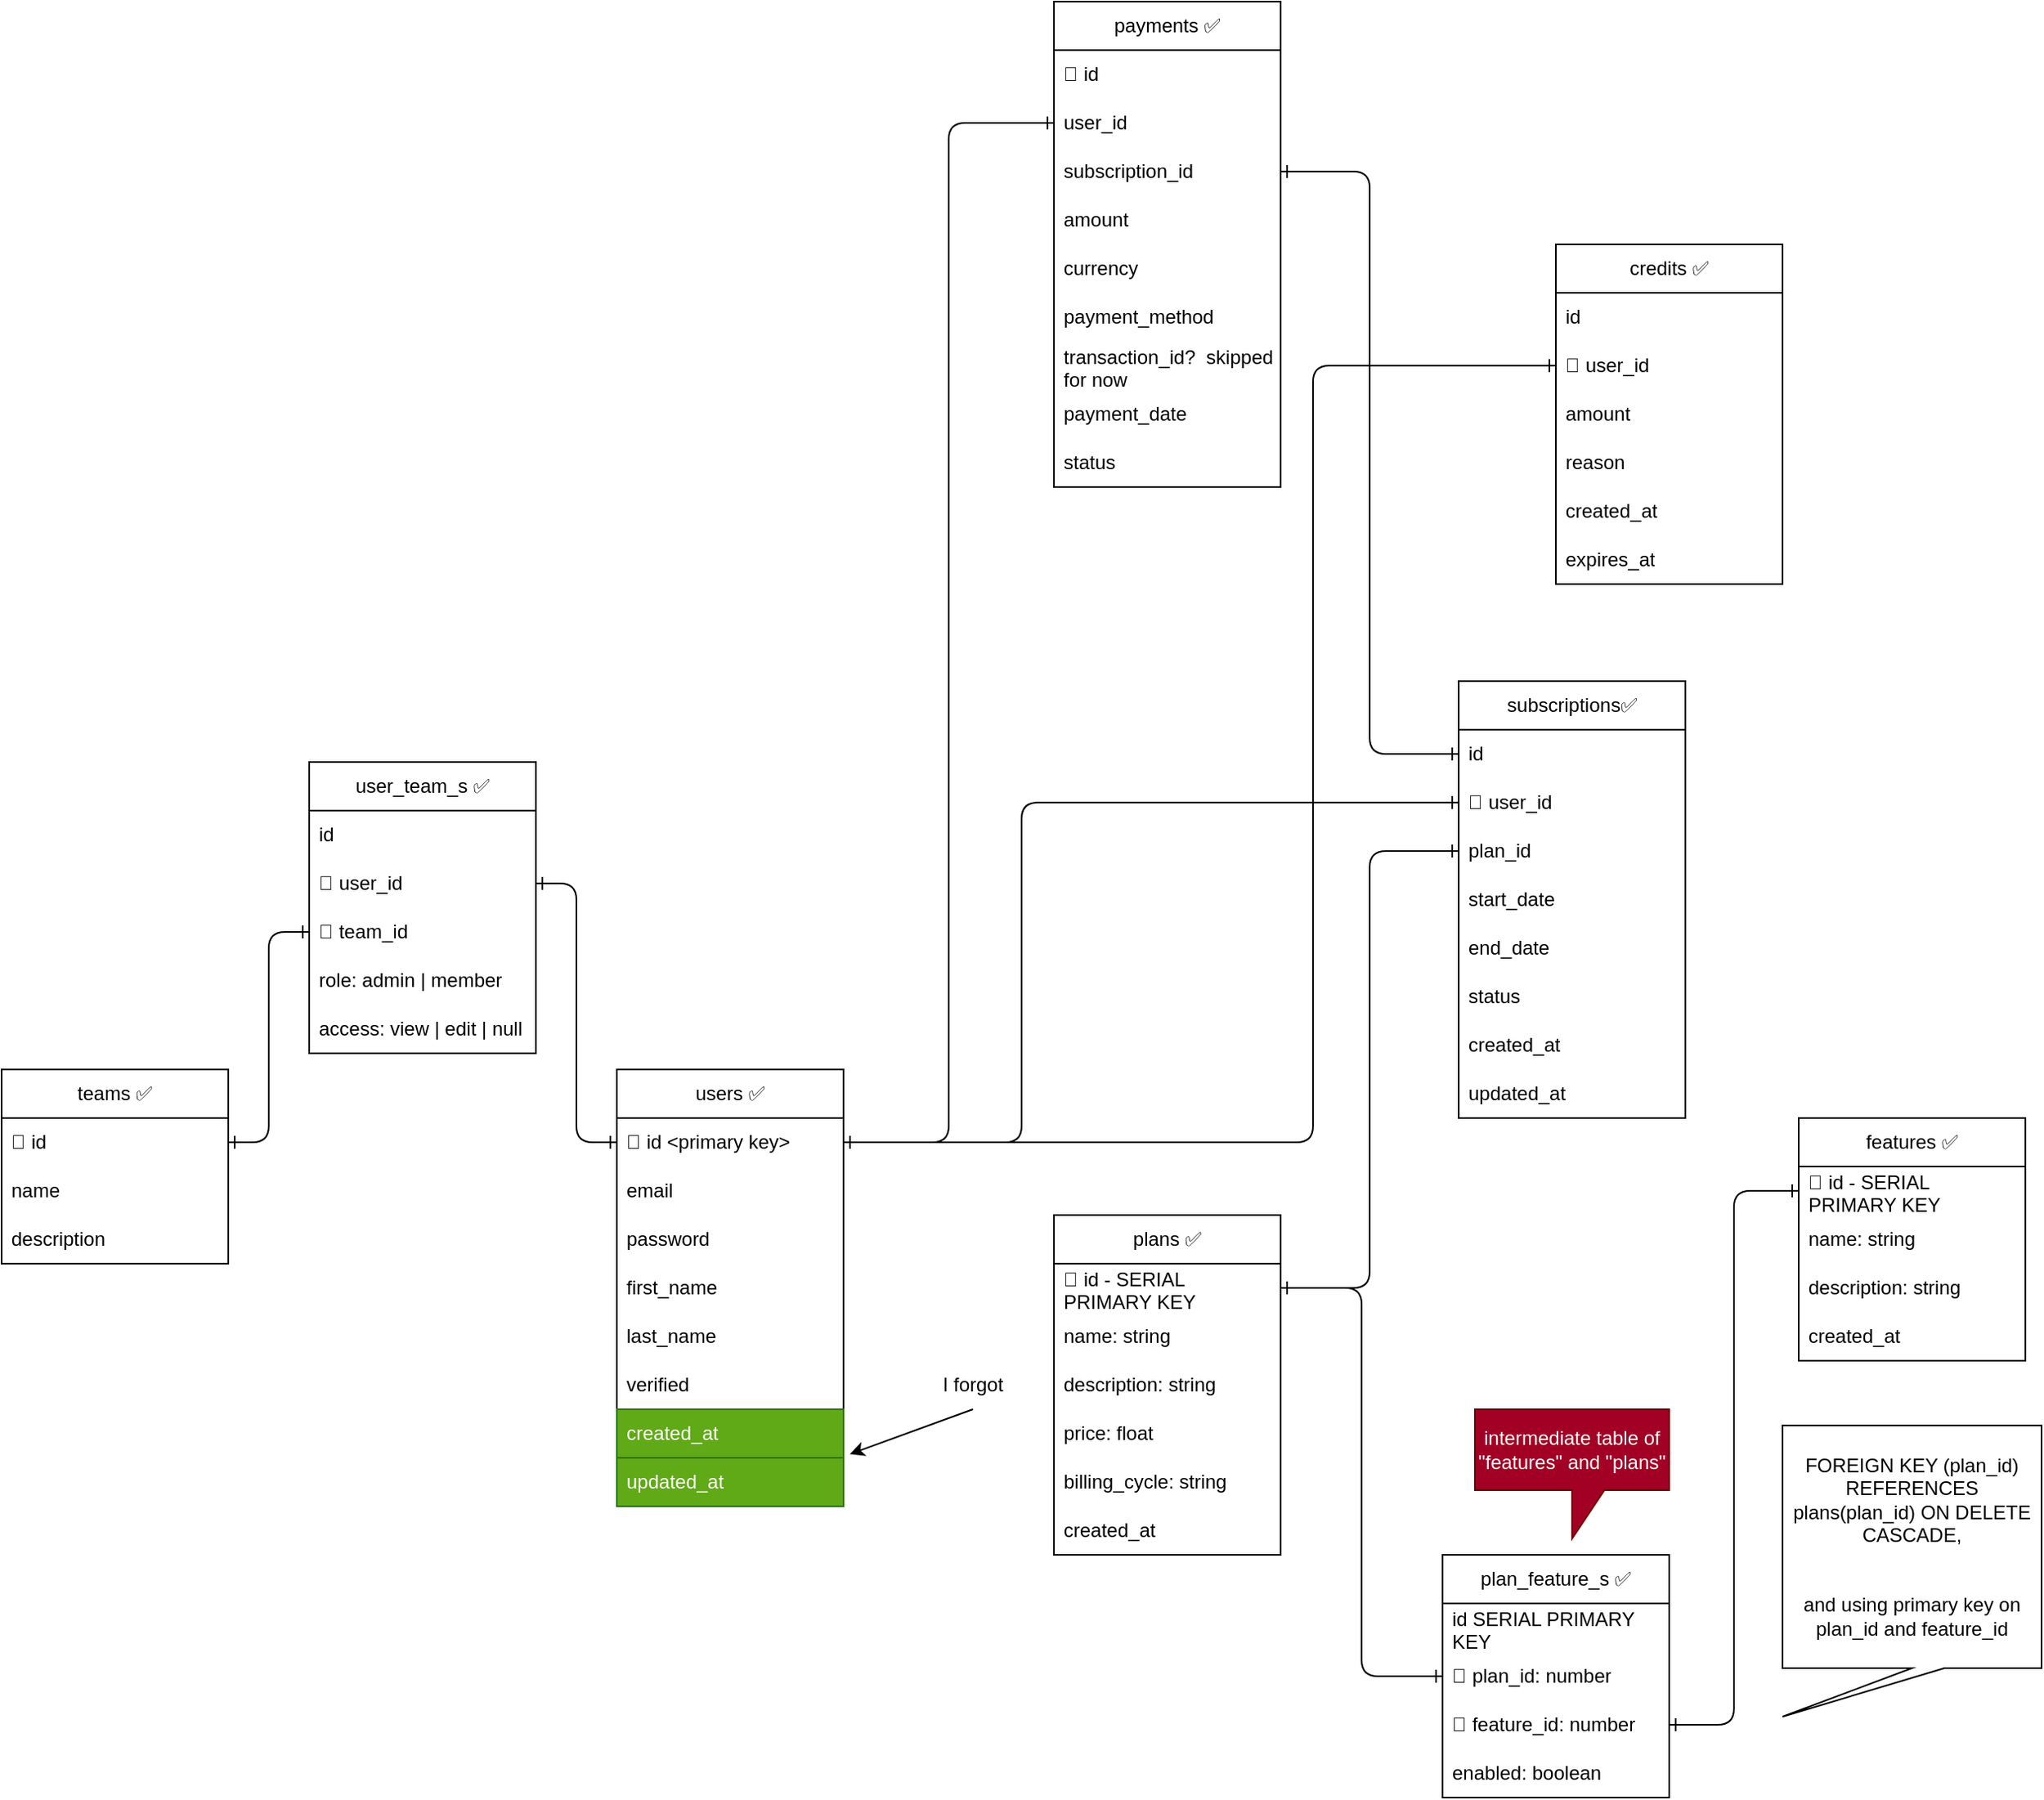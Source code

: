 <mxfile version="22.0.3" type="device" pages="3">
  <diagram id="NAsQoUvJl2eYmLoCztsX" name="database design">
    <mxGraphModel dx="2443" dy="2037" grid="1" gridSize="10" guides="1" tooltips="1" connect="1" arrows="1" fold="1" page="1" pageScale="1" pageWidth="850" pageHeight="1100" math="0" shadow="0">
      <root>
        <mxCell id="0" />
        <mxCell id="1" parent="0" />
        <mxCell id="2" value="users ✅" style="swimlane;fontStyle=0;childLayout=stackLayout;horizontal=1;startSize=30;horizontalStack=0;resizeParent=1;resizeParentMax=0;resizeLast=0;collapsible=1;marginBottom=0;whiteSpace=wrap;html=1;" parent="1" vertex="1">
          <mxGeometry x="340" y="250" width="140" height="270" as="geometry" />
        </mxCell>
        <mxCell id="3" value="🔑 id &amp;lt;primary key&amp;gt;" style="text;strokeColor=none;fillColor=none;align=left;verticalAlign=middle;spacingLeft=4;spacingRight=4;overflow=hidden;points=[[0,0.5],[1,0.5]];portConstraint=eastwest;rotatable=0;whiteSpace=wrap;html=1;" parent="2" vertex="1">
          <mxGeometry y="30" width="140" height="30" as="geometry" />
        </mxCell>
        <mxCell id="4" value="email" style="text;strokeColor=none;fillColor=none;align=left;verticalAlign=middle;spacingLeft=4;spacingRight=4;overflow=hidden;points=[[0,0.5],[1,0.5]];portConstraint=eastwest;rotatable=0;whiteSpace=wrap;html=1;" parent="2" vertex="1">
          <mxGeometry y="60" width="140" height="30" as="geometry" />
        </mxCell>
        <mxCell id="5" value="password" style="text;strokeColor=none;fillColor=none;align=left;verticalAlign=middle;spacingLeft=4;spacingRight=4;overflow=hidden;points=[[0,0.5],[1,0.5]];portConstraint=eastwest;rotatable=0;whiteSpace=wrap;html=1;" parent="2" vertex="1">
          <mxGeometry y="90" width="140" height="30" as="geometry" />
        </mxCell>
        <mxCell id="6" value="first_name" style="text;strokeColor=none;fillColor=none;align=left;verticalAlign=middle;spacingLeft=4;spacingRight=4;overflow=hidden;points=[[0,0.5],[1,0.5]];portConstraint=eastwest;rotatable=0;whiteSpace=wrap;html=1;" parent="2" vertex="1">
          <mxGeometry y="120" width="140" height="30" as="geometry" />
        </mxCell>
        <mxCell id="7" value="last_name" style="text;strokeColor=none;fillColor=none;align=left;verticalAlign=middle;spacingLeft=4;spacingRight=4;overflow=hidden;points=[[0,0.5],[1,0.5]];portConstraint=eastwest;rotatable=0;whiteSpace=wrap;html=1;" parent="2" vertex="1">
          <mxGeometry y="150" width="140" height="30" as="geometry" />
        </mxCell>
        <mxCell id="8" value="verified" style="text;strokeColor=none;fillColor=none;align=left;verticalAlign=middle;spacingLeft=4;spacingRight=4;overflow=hidden;points=[[0,0.5],[1,0.5]];portConstraint=eastwest;rotatable=0;whiteSpace=wrap;html=1;" parent="2" vertex="1">
          <mxGeometry y="180" width="140" height="30" as="geometry" />
        </mxCell>
        <mxCell id="9" value="created_at" style="text;strokeColor=#2D7600;fillColor=#60a917;align=left;verticalAlign=middle;spacingLeft=4;spacingRight=4;overflow=hidden;points=[[0,0.5],[1,0.5]];portConstraint=eastwest;rotatable=0;whiteSpace=wrap;html=1;fontColor=#ffffff;" parent="2" vertex="1">
          <mxGeometry y="210" width="140" height="30" as="geometry" />
        </mxCell>
        <mxCell id="10" value="updated_at" style="text;strokeColor=#2D7600;fillColor=#60a917;align=left;verticalAlign=middle;spacingLeft=4;spacingRight=4;overflow=hidden;points=[[0,0.5],[1,0.5]];portConstraint=eastwest;rotatable=0;whiteSpace=wrap;html=1;fontColor=#ffffff;" parent="2" vertex="1">
          <mxGeometry y="240" width="140" height="30" as="geometry" />
        </mxCell>
        <mxCell id="12" style="edgeStyle=none;html=1;exitX=0.5;exitY=1;exitDx=0;exitDy=0;entryX=1.028;entryY=-0.075;entryDx=0;entryDy=0;entryPerimeter=0;" parent="1" source="11" target="10" edge="1">
          <mxGeometry relative="1" as="geometry" />
        </mxCell>
        <mxCell id="11" value="I forgot" style="text;html=1;strokeColor=none;fillColor=none;align=center;verticalAlign=middle;whiteSpace=wrap;rounded=0;" parent="1" vertex="1">
          <mxGeometry x="530" y="430" width="60" height="30" as="geometry" />
        </mxCell>
        <mxCell id="13" value="plans ✅" style="swimlane;fontStyle=0;childLayout=stackLayout;horizontal=1;startSize=30;horizontalStack=0;resizeParent=1;resizeParentMax=0;resizeLast=0;collapsible=1;marginBottom=0;whiteSpace=wrap;html=1;" parent="1" vertex="1">
          <mxGeometry x="610" y="340" width="140" height="210" as="geometry" />
        </mxCell>
        <mxCell id="14" value="🔑 id - SERIAL PRIMARY KEY" style="text;strokeColor=none;fillColor=none;align=left;verticalAlign=middle;spacingLeft=4;spacingRight=4;overflow=hidden;points=[[0,0.5],[1,0.5]];portConstraint=eastwest;rotatable=0;whiteSpace=wrap;html=1;" parent="13" vertex="1">
          <mxGeometry y="30" width="140" height="30" as="geometry" />
        </mxCell>
        <mxCell id="15" value="name: string" style="text;strokeColor=none;fillColor=none;align=left;verticalAlign=middle;spacingLeft=4;spacingRight=4;overflow=hidden;points=[[0,0.5],[1,0.5]];portConstraint=eastwest;rotatable=0;whiteSpace=wrap;html=1;" parent="13" vertex="1">
          <mxGeometry y="60" width="140" height="30" as="geometry" />
        </mxCell>
        <mxCell id="16" value="description: string" style="text;strokeColor=none;fillColor=none;align=left;verticalAlign=middle;spacingLeft=4;spacingRight=4;overflow=hidden;points=[[0,0.5],[1,0.5]];portConstraint=eastwest;rotatable=0;whiteSpace=wrap;html=1;" parent="13" vertex="1">
          <mxGeometry y="90" width="140" height="30" as="geometry" />
        </mxCell>
        <mxCell id="17" value="price: float&amp;nbsp;" style="text;strokeColor=none;fillColor=none;align=left;verticalAlign=middle;spacingLeft=4;spacingRight=4;overflow=hidden;points=[[0,0.5],[1,0.5]];portConstraint=eastwest;rotatable=0;whiteSpace=wrap;html=1;" parent="13" vertex="1">
          <mxGeometry y="120" width="140" height="30" as="geometry" />
        </mxCell>
        <mxCell id="18" value="billing_cycle: string" style="text;strokeColor=none;fillColor=none;align=left;verticalAlign=middle;spacingLeft=4;spacingRight=4;overflow=hidden;points=[[0,0.5],[1,0.5]];portConstraint=eastwest;rotatable=0;whiteSpace=wrap;html=1;" parent="13" vertex="1">
          <mxGeometry y="150" width="140" height="30" as="geometry" />
        </mxCell>
        <mxCell id="22" value="created_at" style="text;strokeColor=none;fillColor=none;align=left;verticalAlign=middle;spacingLeft=4;spacingRight=4;overflow=hidden;points=[[0,0.5],[1,0.5]];portConstraint=eastwest;rotatable=0;whiteSpace=wrap;html=1;" parent="13" vertex="1">
          <mxGeometry y="180" width="140" height="30" as="geometry" />
        </mxCell>
        <mxCell id="23" value="features ✅" style="swimlane;fontStyle=0;childLayout=stackLayout;horizontal=1;startSize=30;horizontalStack=0;resizeParent=1;resizeParentMax=0;resizeLast=0;collapsible=1;marginBottom=0;whiteSpace=wrap;html=1;" parent="1" vertex="1">
          <mxGeometry x="1070" y="280" width="140" height="150" as="geometry" />
        </mxCell>
        <mxCell id="24" value="🔑 id - SERIAL PRIMARY KEY" style="text;strokeColor=none;fillColor=none;align=left;verticalAlign=middle;spacingLeft=4;spacingRight=4;overflow=hidden;points=[[0,0.5],[1,0.5]];portConstraint=eastwest;rotatable=0;whiteSpace=wrap;html=1;" parent="23" vertex="1">
          <mxGeometry y="30" width="140" height="30" as="geometry" />
        </mxCell>
        <mxCell id="25" value="name: string" style="text;strokeColor=none;fillColor=none;align=left;verticalAlign=middle;spacingLeft=4;spacingRight=4;overflow=hidden;points=[[0,0.5],[1,0.5]];portConstraint=eastwest;rotatable=0;whiteSpace=wrap;html=1;" parent="23" vertex="1">
          <mxGeometry y="60" width="140" height="30" as="geometry" />
        </mxCell>
        <mxCell id="26" value="description: string" style="text;strokeColor=none;fillColor=none;align=left;verticalAlign=middle;spacingLeft=4;spacingRight=4;overflow=hidden;points=[[0,0.5],[1,0.5]];portConstraint=eastwest;rotatable=0;whiteSpace=wrap;html=1;" parent="23" vertex="1">
          <mxGeometry y="90" width="140" height="30" as="geometry" />
        </mxCell>
        <mxCell id="29" value="created_at" style="text;strokeColor=none;fillColor=none;align=left;verticalAlign=middle;spacingLeft=4;spacingRight=4;overflow=hidden;points=[[0,0.5],[1,0.5]];portConstraint=eastwest;rotatable=0;whiteSpace=wrap;html=1;" parent="23" vertex="1">
          <mxGeometry y="120" width="140" height="30" as="geometry" />
        </mxCell>
        <mxCell id="30" value="plan_feature_s ✅" style="swimlane;fontStyle=0;childLayout=stackLayout;horizontal=1;startSize=30;horizontalStack=0;resizeParent=1;resizeParentMax=0;resizeLast=0;collapsible=1;marginBottom=0;whiteSpace=wrap;html=1;" parent="1" vertex="1">
          <mxGeometry x="850" y="550" width="140" height="150" as="geometry" />
        </mxCell>
        <mxCell id="31" value="id SERIAL PRIMARY KEY" style="text;strokeColor=none;fillColor=none;align=left;verticalAlign=middle;spacingLeft=4;spacingRight=4;overflow=hidden;points=[[0,0.5],[1,0.5]];portConstraint=eastwest;rotatable=0;whiteSpace=wrap;html=1;" parent="30" vertex="1">
          <mxGeometry y="30" width="140" height="30" as="geometry" />
        </mxCell>
        <mxCell id="32" value="🔑 plan_id: number" style="text;strokeColor=none;fillColor=none;align=left;verticalAlign=middle;spacingLeft=4;spacingRight=4;overflow=hidden;points=[[0,0.5],[1,0.5]];portConstraint=eastwest;rotatable=0;whiteSpace=wrap;html=1;" parent="30" vertex="1">
          <mxGeometry y="60" width="140" height="30" as="geometry" />
        </mxCell>
        <mxCell id="33" value="🔑 feature_id: number" style="text;strokeColor=none;fillColor=none;align=left;verticalAlign=middle;spacingLeft=4;spacingRight=4;overflow=hidden;points=[[0,0.5],[1,0.5]];portConstraint=eastwest;rotatable=0;whiteSpace=wrap;html=1;" parent="30" vertex="1">
          <mxGeometry y="90" width="140" height="30" as="geometry" />
        </mxCell>
        <mxCell id="38" value="enabled: boolean" style="text;strokeColor=none;fillColor=none;align=left;verticalAlign=middle;spacingLeft=4;spacingRight=4;overflow=hidden;points=[[0,0.5],[1,0.5]];portConstraint=eastwest;rotatable=0;whiteSpace=wrap;html=1;" parent="30" vertex="1">
          <mxGeometry y="120" width="140" height="30" as="geometry" />
        </mxCell>
        <mxCell id="34" value="intermediate table of &quot;features&quot; and &quot;plans&quot;" style="shape=callout;whiteSpace=wrap;html=1;perimeter=calloutPerimeter;fillColor=#a20025;fontColor=#ffffff;strokeColor=#6F0000;" parent="1" vertex="1">
          <mxGeometry x="870" y="460" width="120" height="80" as="geometry" />
        </mxCell>
        <mxCell id="39" value="FOREIGN KEY (plan_id) REFERENCES plans(plan_id) ON DELETE CASCADE,&lt;br&gt;&lt;br&gt;&lt;br&gt;and using primary key on plan_id and feature_id" style="shape=callout;whiteSpace=wrap;html=1;perimeter=calloutPerimeter;position2=0;" parent="1" vertex="1">
          <mxGeometry x="1060" y="470" width="160" height="180" as="geometry" />
        </mxCell>
        <mxCell id="40" style="edgeStyle=orthogonalEdgeStyle;html=1;exitX=0;exitY=0.5;exitDx=0;exitDy=0;entryX=1;entryY=0.5;entryDx=0;entryDy=0;startArrow=ERone;startFill=0;endArrow=ERone;endFill=0;" parent="1" source="32" target="14" edge="1">
          <mxGeometry relative="1" as="geometry" />
        </mxCell>
        <mxCell id="41" style="edgeStyle=orthogonalEdgeStyle;html=1;exitX=1;exitY=0.5;exitDx=0;exitDy=0;entryX=0;entryY=0.5;entryDx=0;entryDy=0;startArrow=ERone;startFill=0;endArrow=ERone;endFill=0;" parent="1" source="33" target="24" edge="1">
          <mxGeometry relative="1" as="geometry" />
        </mxCell>
        <mxCell id="42" value="subscriptions✅" style="swimlane;fontStyle=0;childLayout=stackLayout;horizontal=1;startSize=30;horizontalStack=0;resizeParent=1;resizeParentMax=0;resizeLast=0;collapsible=1;marginBottom=0;whiteSpace=wrap;html=1;" parent="1" vertex="1">
          <mxGeometry x="860" y="10" width="140" height="270" as="geometry" />
        </mxCell>
        <mxCell id="43" value="id" style="text;strokeColor=none;fillColor=none;align=left;verticalAlign=middle;spacingLeft=4;spacingRight=4;overflow=hidden;points=[[0,0.5],[1,0.5]];portConstraint=eastwest;rotatable=0;whiteSpace=wrap;html=1;" parent="42" vertex="1">
          <mxGeometry y="30" width="140" height="30" as="geometry" />
        </mxCell>
        <mxCell id="44" value="🔑 user_id" style="text;strokeColor=none;fillColor=none;align=left;verticalAlign=middle;spacingLeft=4;spacingRight=4;overflow=hidden;points=[[0,0.5],[1,0.5]];portConstraint=eastwest;rotatable=0;whiteSpace=wrap;html=1;" parent="42" vertex="1">
          <mxGeometry y="60" width="140" height="30" as="geometry" />
        </mxCell>
        <mxCell id="45" value="plan_id" style="text;strokeColor=none;fillColor=none;align=left;verticalAlign=middle;spacingLeft=4;spacingRight=4;overflow=hidden;points=[[0,0.5],[1,0.5]];portConstraint=eastwest;rotatable=0;whiteSpace=wrap;html=1;" parent="42" vertex="1">
          <mxGeometry y="90" width="140" height="30" as="geometry" />
        </mxCell>
        <mxCell id="46" value="start_date" style="text;strokeColor=none;fillColor=none;align=left;verticalAlign=middle;spacingLeft=4;spacingRight=4;overflow=hidden;points=[[0,0.5],[1,0.5]];portConstraint=eastwest;rotatable=0;whiteSpace=wrap;html=1;" parent="42" vertex="1">
          <mxGeometry y="120" width="140" height="30" as="geometry" />
        </mxCell>
        <mxCell id="47" value="end_date" style="text;strokeColor=none;fillColor=none;align=left;verticalAlign=middle;spacingLeft=4;spacingRight=4;overflow=hidden;points=[[0,0.5],[1,0.5]];portConstraint=eastwest;rotatable=0;whiteSpace=wrap;html=1;" parent="42" vertex="1">
          <mxGeometry y="150" width="140" height="30" as="geometry" />
        </mxCell>
        <mxCell id="48" value="status" style="text;strokeColor=none;fillColor=none;align=left;verticalAlign=middle;spacingLeft=4;spacingRight=4;overflow=hidden;points=[[0,0.5],[1,0.5]];portConstraint=eastwest;rotatable=0;whiteSpace=wrap;html=1;" parent="42" vertex="1">
          <mxGeometry y="180" width="140" height="30" as="geometry" />
        </mxCell>
        <mxCell id="49" value="created_at" style="text;strokeColor=none;fillColor=none;align=left;verticalAlign=middle;spacingLeft=4;spacingRight=4;overflow=hidden;points=[[0,0.5],[1,0.5]];portConstraint=eastwest;rotatable=0;whiteSpace=wrap;html=1;" parent="42" vertex="1">
          <mxGeometry y="210" width="140" height="30" as="geometry" />
        </mxCell>
        <mxCell id="50" value="updated_at" style="text;strokeColor=none;fillColor=none;align=left;verticalAlign=middle;spacingLeft=4;spacingRight=4;overflow=hidden;points=[[0,0.5],[1,0.5]];portConstraint=eastwest;rotatable=0;whiteSpace=wrap;html=1;" parent="42" vertex="1">
          <mxGeometry y="240" width="140" height="30" as="geometry" />
        </mxCell>
        <mxCell id="51" style="edgeStyle=orthogonalEdgeStyle;html=1;exitX=1;exitY=0.5;exitDx=0;exitDy=0;entryX=0;entryY=0.5;entryDx=0;entryDy=0;startArrow=ERone;startFill=0;endArrow=ERone;endFill=0;" parent="1" source="3" target="44" edge="1">
          <mxGeometry relative="1" as="geometry">
            <Array as="points">
              <mxPoint x="590" y="295" />
              <mxPoint x="590" y="85" />
            </Array>
          </mxGeometry>
        </mxCell>
        <mxCell id="52" style="edgeStyle=orthogonalEdgeStyle;html=1;exitX=0;exitY=0.5;exitDx=0;exitDy=0;entryX=1;entryY=0.5;entryDx=0;entryDy=0;startArrow=ERone;startFill=0;endArrow=ERone;endFill=0;" parent="1" source="45" target="14" edge="1">
          <mxGeometry relative="1" as="geometry" />
        </mxCell>
        <mxCell id="53" value="payments ✅" style="swimlane;fontStyle=0;childLayout=stackLayout;horizontal=1;startSize=30;horizontalStack=0;resizeParent=1;resizeParentMax=0;resizeLast=0;collapsible=1;marginBottom=0;whiteSpace=wrap;html=1;" parent="1" vertex="1">
          <mxGeometry x="610" y="-410" width="140" height="300" as="geometry" />
        </mxCell>
        <mxCell id="54" value="🔑 id" style="text;strokeColor=none;fillColor=none;align=left;verticalAlign=middle;spacingLeft=4;spacingRight=4;overflow=hidden;points=[[0,0.5],[1,0.5]];portConstraint=eastwest;rotatable=0;whiteSpace=wrap;html=1;" parent="53" vertex="1">
          <mxGeometry y="30" width="140" height="30" as="geometry" />
        </mxCell>
        <mxCell id="55" value="user_id" style="text;strokeColor=none;fillColor=none;align=left;verticalAlign=middle;spacingLeft=4;spacingRight=4;overflow=hidden;points=[[0,0.5],[1,0.5]];portConstraint=eastwest;rotatable=0;whiteSpace=wrap;html=1;" parent="53" vertex="1">
          <mxGeometry y="60" width="140" height="30" as="geometry" />
        </mxCell>
        <mxCell id="56" value="subscription_id" style="text;strokeColor=none;fillColor=none;align=left;verticalAlign=middle;spacingLeft=4;spacingRight=4;overflow=hidden;points=[[0,0.5],[1,0.5]];portConstraint=eastwest;rotatable=0;whiteSpace=wrap;html=1;" parent="53" vertex="1">
          <mxGeometry y="90" width="140" height="30" as="geometry" />
        </mxCell>
        <mxCell id="58" value="amount" style="text;strokeColor=none;fillColor=none;align=left;verticalAlign=middle;spacingLeft=4;spacingRight=4;overflow=hidden;points=[[0,0.5],[1,0.5]];portConstraint=eastwest;rotatable=0;whiteSpace=wrap;html=1;" parent="53" vertex="1">
          <mxGeometry y="120" width="140" height="30" as="geometry" />
        </mxCell>
        <mxCell id="59" value="currency" style="text;strokeColor=none;fillColor=none;align=left;verticalAlign=middle;spacingLeft=4;spacingRight=4;overflow=hidden;points=[[0,0.5],[1,0.5]];portConstraint=eastwest;rotatable=0;whiteSpace=wrap;html=1;" parent="53" vertex="1">
          <mxGeometry y="150" width="140" height="30" as="geometry" />
        </mxCell>
        <mxCell id="60" value="payment_method" style="text;strokeColor=none;fillColor=none;align=left;verticalAlign=middle;spacingLeft=4;spacingRight=4;overflow=hidden;points=[[0,0.5],[1,0.5]];portConstraint=eastwest;rotatable=0;whiteSpace=wrap;html=1;" parent="53" vertex="1">
          <mxGeometry y="180" width="140" height="30" as="geometry" />
        </mxCell>
        <mxCell id="61" value="transaction_id?&amp;nbsp; skipped for now" style="text;strokeColor=none;fillColor=none;align=left;verticalAlign=middle;spacingLeft=4;spacingRight=4;overflow=hidden;points=[[0,0.5],[1,0.5]];portConstraint=eastwest;rotatable=0;whiteSpace=wrap;html=1;" parent="53" vertex="1">
          <mxGeometry y="210" width="140" height="30" as="geometry" />
        </mxCell>
        <mxCell id="62" value="payment_date" style="text;strokeColor=none;fillColor=none;align=left;verticalAlign=middle;spacingLeft=4;spacingRight=4;overflow=hidden;points=[[0,0.5],[1,0.5]];portConstraint=eastwest;rotatable=0;whiteSpace=wrap;html=1;" parent="53" vertex="1">
          <mxGeometry y="240" width="140" height="30" as="geometry" />
        </mxCell>
        <mxCell id="63" value="status" style="text;strokeColor=none;fillColor=none;align=left;verticalAlign=middle;spacingLeft=4;spacingRight=4;overflow=hidden;points=[[0,0.5],[1,0.5]];portConstraint=eastwest;rotatable=0;whiteSpace=wrap;html=1;" parent="53" vertex="1">
          <mxGeometry y="270" width="140" height="30" as="geometry" />
        </mxCell>
        <mxCell id="57" style="edgeStyle=orthogonalEdgeStyle;html=1;exitX=1;exitY=0.5;exitDx=0;exitDy=0;entryX=0;entryY=0.5;entryDx=0;entryDy=0;startArrow=ERone;startFill=0;endArrow=ERone;endFill=0;" parent="1" source="3" target="55" edge="1">
          <mxGeometry relative="1" as="geometry" />
        </mxCell>
        <mxCell id="64" value="credits ✅" style="swimlane;fontStyle=0;childLayout=stackLayout;horizontal=1;startSize=30;horizontalStack=0;resizeParent=1;resizeParentMax=0;resizeLast=0;collapsible=1;marginBottom=0;whiteSpace=wrap;html=1;" parent="1" vertex="1">
          <mxGeometry x="920" y="-260" width="140" height="210" as="geometry" />
        </mxCell>
        <mxCell id="65" value="id" style="text;strokeColor=none;fillColor=none;align=left;verticalAlign=middle;spacingLeft=4;spacingRight=4;overflow=hidden;points=[[0,0.5],[1,0.5]];portConstraint=eastwest;rotatable=0;whiteSpace=wrap;html=1;" parent="64" vertex="1">
          <mxGeometry y="30" width="140" height="30" as="geometry" />
        </mxCell>
        <mxCell id="66" value="🔑 user_id" style="text;strokeColor=none;fillColor=none;align=left;verticalAlign=middle;spacingLeft=4;spacingRight=4;overflow=hidden;points=[[0,0.5],[1,0.5]];portConstraint=eastwest;rotatable=0;whiteSpace=wrap;html=1;" parent="64" vertex="1">
          <mxGeometry y="60" width="140" height="30" as="geometry" />
        </mxCell>
        <mxCell id="67" value="amount" style="text;strokeColor=none;fillColor=none;align=left;verticalAlign=middle;spacingLeft=4;spacingRight=4;overflow=hidden;points=[[0,0.5],[1,0.5]];portConstraint=eastwest;rotatable=0;whiteSpace=wrap;html=1;" parent="64" vertex="1">
          <mxGeometry y="90" width="140" height="30" as="geometry" />
        </mxCell>
        <mxCell id="68" value="reason" style="text;strokeColor=none;fillColor=none;align=left;verticalAlign=middle;spacingLeft=4;spacingRight=4;overflow=hidden;points=[[0,0.5],[1,0.5]];portConstraint=eastwest;rotatable=0;whiteSpace=wrap;html=1;" parent="64" vertex="1">
          <mxGeometry y="120" width="140" height="30" as="geometry" />
        </mxCell>
        <mxCell id="69" value="created_at" style="text;strokeColor=none;fillColor=none;align=left;verticalAlign=middle;spacingLeft=4;spacingRight=4;overflow=hidden;points=[[0,0.5],[1,0.5]];portConstraint=eastwest;rotatable=0;whiteSpace=wrap;html=1;" parent="64" vertex="1">
          <mxGeometry y="150" width="140" height="30" as="geometry" />
        </mxCell>
        <mxCell id="70" value="expires_at" style="text;strokeColor=none;fillColor=none;align=left;verticalAlign=middle;spacingLeft=4;spacingRight=4;overflow=hidden;points=[[0,0.5],[1,0.5]];portConstraint=eastwest;rotatable=0;whiteSpace=wrap;html=1;" parent="64" vertex="1">
          <mxGeometry y="180" width="140" height="30" as="geometry" />
        </mxCell>
        <mxCell id="71" style="edgeStyle=orthogonalEdgeStyle;html=1;exitX=0;exitY=0.5;exitDx=0;exitDy=0;entryX=1;entryY=0.5;entryDx=0;entryDy=0;startArrow=ERone;startFill=0;endArrow=ERone;endFill=0;" parent="1" source="66" target="3" edge="1">
          <mxGeometry relative="1" as="geometry">
            <Array as="points">
              <mxPoint x="770" y="-185" />
              <mxPoint x="770" y="295" />
            </Array>
          </mxGeometry>
        </mxCell>
        <mxCell id="1bs3SCt-qC-W8xxb2Fvd-74" style="edgeStyle=orthogonalEdgeStyle;rounded=1;orthogonalLoop=1;jettySize=auto;html=1;exitX=1;exitY=0.5;exitDx=0;exitDy=0;entryX=0;entryY=0.5;entryDx=0;entryDy=0;startArrow=ERone;startFill=0;endArrow=ERone;endFill=0;" parent="1" source="56" target="43" edge="1">
          <mxGeometry relative="1" as="geometry" />
        </mxCell>
        <mxCell id="72" value="teams ✅" style="swimlane;fontStyle=0;childLayout=stackLayout;horizontal=1;startSize=30;horizontalStack=0;resizeParent=1;resizeParentMax=0;resizeLast=0;collapsible=1;marginBottom=0;whiteSpace=wrap;html=1;" parent="1" vertex="1">
          <mxGeometry x="-40" y="250" width="140" height="120" as="geometry" />
        </mxCell>
        <mxCell id="73" value="🔑 id" style="text;strokeColor=none;fillColor=none;align=left;verticalAlign=middle;spacingLeft=4;spacingRight=4;overflow=hidden;points=[[0,0.5],[1,0.5]];portConstraint=eastwest;rotatable=0;whiteSpace=wrap;html=1;" parent="72" vertex="1">
          <mxGeometry y="30" width="140" height="30" as="geometry" />
        </mxCell>
        <mxCell id="74" value="name" style="text;strokeColor=none;fillColor=none;align=left;verticalAlign=middle;spacingLeft=4;spacingRight=4;overflow=hidden;points=[[0,0.5],[1,0.5]];portConstraint=eastwest;rotatable=0;whiteSpace=wrap;html=1;" parent="72" vertex="1">
          <mxGeometry y="60" width="140" height="30" as="geometry" />
        </mxCell>
        <mxCell id="75" value="description" style="text;strokeColor=none;fillColor=none;align=left;verticalAlign=middle;spacingLeft=4;spacingRight=4;overflow=hidden;points=[[0,0.5],[1,0.5]];portConstraint=eastwest;rotatable=0;whiteSpace=wrap;html=1;" parent="72" vertex="1">
          <mxGeometry y="90" width="140" height="30" as="geometry" />
        </mxCell>
        <mxCell id="76" value="user_team_s ✅" style="swimlane;fontStyle=0;childLayout=stackLayout;horizontal=1;startSize=30;horizontalStack=0;resizeParent=1;resizeParentMax=0;resizeLast=0;collapsible=1;marginBottom=0;whiteSpace=wrap;html=1;" parent="1" vertex="1">
          <mxGeometry x="150" y="60" width="140" height="180" as="geometry" />
        </mxCell>
        <mxCell id="77" value="id" style="text;strokeColor=none;fillColor=none;align=left;verticalAlign=middle;spacingLeft=4;spacingRight=4;overflow=hidden;points=[[0,0.5],[1,0.5]];portConstraint=eastwest;rotatable=0;whiteSpace=wrap;html=1;" parent="76" vertex="1">
          <mxGeometry y="30" width="140" height="30" as="geometry" />
        </mxCell>
        <mxCell id="78" value="🔑 user_id" style="text;strokeColor=none;fillColor=none;align=left;verticalAlign=middle;spacingLeft=4;spacingRight=4;overflow=hidden;points=[[0,0.5],[1,0.5]];portConstraint=eastwest;rotatable=0;whiteSpace=wrap;html=1;" parent="76" vertex="1">
          <mxGeometry y="60" width="140" height="30" as="geometry" />
        </mxCell>
        <mxCell id="79" value="🔑 team_id" style="text;strokeColor=none;fillColor=none;align=left;verticalAlign=middle;spacingLeft=4;spacingRight=4;overflow=hidden;points=[[0,0.5],[1,0.5]];portConstraint=eastwest;rotatable=0;whiteSpace=wrap;html=1;" parent="76" vertex="1">
          <mxGeometry y="90" width="140" height="30" as="geometry" />
        </mxCell>
        <mxCell id="83" value="role: admin | member" style="text;strokeColor=none;fillColor=none;align=left;verticalAlign=middle;spacingLeft=4;spacingRight=4;overflow=hidden;points=[[0,0.5],[1,0.5]];portConstraint=eastwest;rotatable=0;whiteSpace=wrap;html=1;" parent="76" vertex="1">
          <mxGeometry y="120" width="140" height="30" as="geometry" />
        </mxCell>
        <mxCell id="84" value="access: view | edit | null" style="text;strokeColor=none;fillColor=none;align=left;verticalAlign=middle;spacingLeft=4;spacingRight=4;overflow=hidden;points=[[0,0.5],[1,0.5]];portConstraint=eastwest;rotatable=0;whiteSpace=wrap;html=1;" parent="76" vertex="1">
          <mxGeometry y="150" width="140" height="30" as="geometry" />
        </mxCell>
        <mxCell id="80" style="edgeStyle=orthogonalEdgeStyle;html=1;exitX=1;exitY=0.5;exitDx=0;exitDy=0;entryX=0;entryY=0.5;entryDx=0;entryDy=0;startArrow=ERone;startFill=0;endArrow=ERone;endFill=0;" parent="1" source="73" target="79" edge="1">
          <mxGeometry relative="1" as="geometry" />
        </mxCell>
        <mxCell id="81" style="edgeStyle=orthogonalEdgeStyle;html=1;exitX=0;exitY=0.5;exitDx=0;exitDy=0;entryX=1;entryY=0.5;entryDx=0;entryDy=0;startArrow=ERone;startFill=0;endArrow=ERone;endFill=0;" parent="1" source="3" target="78" edge="1">
          <mxGeometry relative="1" as="geometry" />
        </mxCell>
      </root>
    </mxGraphModel>
  </diagram>
  <diagram id="p5iRNRwd59O275Mf7fW4" name="refresh token rotation">
    <mxGraphModel dx="1434" dy="843" grid="1" gridSize="10" guides="1" tooltips="1" connect="1" arrows="1" fold="1" page="1" pageScale="1" pageWidth="850" pageHeight="1100" math="0" shadow="0">
      <root>
        <mxCell id="0" />
        <mxCell id="1" parent="0" />
      </root>
    </mxGraphModel>
  </diagram>
  <diagram id="zjiSgCHMPqHQgr1JRSDU" name="verification token">
    <mxGraphModel dx="2284" dy="843" grid="1" gridSize="10" guides="1" tooltips="1" connect="1" arrows="1" fold="1" page="1" pageScale="1" pageWidth="850" pageHeight="1100" math="0" shadow="0">
      <root>
        <mxCell id="0" />
        <mxCell id="1" parent="0" />
        <mxCell id="UFTjPSCEzM6w5ydMZWCl-2" style="edgeStyle=orthogonalEdgeStyle;rounded=0;orthogonalLoop=1;jettySize=auto;html=1;exitX=1;exitY=0.5;exitDx=0;exitDy=0;entryX=0;entryY=0.5;entryDx=0;entryDy=0;" edge="1" parent="1" source="UFTjPSCEzM6w5ydMZWCl-1" target="UFTjPSCEzM6w5ydMZWCl-3">
          <mxGeometry relative="1" as="geometry">
            <mxPoint x="360" y="150" as="targetPoint" />
          </mxGeometry>
        </mxCell>
        <mxCell id="UFTjPSCEzM6w5ydMZWCl-1" value="start" style="rounded=1;whiteSpace=wrap;html=1;arcSize=50;" vertex="1" parent="1">
          <mxGeometry x="80" y="120" width="120" height="60" as="geometry" />
        </mxCell>
        <mxCell id="UFTjPSCEzM6w5ydMZWCl-4" style="edgeStyle=orthogonalEdgeStyle;rounded=0;orthogonalLoop=1;jettySize=auto;html=1;exitX=1;exitY=0.5;exitDx=0;exitDy=0;entryX=1;entryY=0.5;entryDx=0;entryDy=0;" edge="1" parent="1" source="UFTjPSCEzM6w5ydMZWCl-3" target="UFTjPSCEzM6w5ydMZWCl-5">
          <mxGeometry relative="1" as="geometry">
            <mxPoint x="680" y="150" as="targetPoint" />
          </mxGeometry>
        </mxCell>
        <mxCell id="UFTjPSCEzM6w5ydMZWCl-3" value="register" style="rounded=0;whiteSpace=wrap;html=1;" vertex="1" parent="1">
          <mxGeometry x="380" y="120" width="120" height="60" as="geometry" />
        </mxCell>
        <mxCell id="UFTjPSCEzM6w5ydMZWCl-10" style="edgeStyle=orthogonalEdgeStyle;rounded=0;orthogonalLoop=1;jettySize=auto;html=1;exitX=0;exitY=0.5;exitDx=0;exitDy=0;entryX=1;entryY=0.5;entryDx=0;entryDy=0;" edge="1" parent="1" source="UFTjPSCEzM6w5ydMZWCl-5" target="UFTjPSCEzM6w5ydMZWCl-11">
          <mxGeometry relative="1" as="geometry">
            <mxPoint x="190" y="390" as="targetPoint" />
          </mxGeometry>
        </mxCell>
        <mxCell id="UFTjPSCEzM6w5ydMZWCl-5" value="verification token generate" style="rounded=0;whiteSpace=wrap;html=1;" vertex="1" parent="1">
          <mxGeometry x="355" y="360" width="170" height="60" as="geometry" />
        </mxCell>
        <mxCell id="UFTjPSCEzM6w5ydMZWCl-6" value="" style="image;sketch=0;aspect=fixed;html=1;points=[];align=center;fontSize=12;image=img/lib/mscae/Cache_Redis_Product.svg;" vertex="1" parent="1">
          <mxGeometry x="720" y="240" width="50" height="42" as="geometry" />
        </mxCell>
        <mxCell id="UFTjPSCEzM6w5ydMZWCl-7" style="edgeStyle=orthogonalEdgeStyle;rounded=0;orthogonalLoop=1;jettySize=auto;html=1;exitX=0.5;exitY=1;exitDx=0;exitDy=0;entryX=0.48;entryY=1;entryDx=0;entryDy=0;entryPerimeter=0;" edge="1" parent="1" source="UFTjPSCEzM6w5ydMZWCl-5" target="UFTjPSCEzM6w5ydMZWCl-6">
          <mxGeometry relative="1" as="geometry" />
        </mxCell>
        <mxCell id="UFTjPSCEzM6w5ydMZWCl-9" value="SET TOKEN" style="edgeLabel;html=1;align=center;verticalAlign=middle;resizable=0;points=[];" vertex="1" connectable="0" parent="UFTjPSCEzM6w5ydMZWCl-7">
          <mxGeometry x="-0.149" relative="1" as="geometry">
            <mxPoint as="offset" />
          </mxGeometry>
        </mxCell>
        <mxCell id="UFTjPSCEzM6w5ydMZWCl-8" value="key: user&lt;br&gt;value: token 1" style="text;html=1;strokeColor=none;fillColor=none;align=center;verticalAlign=middle;whiteSpace=wrap;rounded=0;" vertex="1" parent="1">
          <mxGeometry x="760" y="310" width="60" height="30" as="geometry" />
        </mxCell>
        <mxCell id="UFTjPSCEzM6w5ydMZWCl-12" style="edgeStyle=orthogonalEdgeStyle;rounded=0;orthogonalLoop=1;jettySize=auto;html=1;exitX=0.5;exitY=1;exitDx=0;exitDy=0;entryX=0.5;entryY=0;entryDx=0;entryDy=0;" edge="1" parent="1" source="UFTjPSCEzM6w5ydMZWCl-11" target="UFTjPSCEzM6w5ydMZWCl-14">
          <mxGeometry relative="1" as="geometry">
            <mxPoint x="105" y="570" as="targetPoint" />
          </mxGeometry>
        </mxCell>
        <mxCell id="UFTjPSCEzM6w5ydMZWCl-11" value="send verification email" style="rounded=0;whiteSpace=wrap;html=1;" vertex="1" parent="1">
          <mxGeometry x="20" y="360" width="170" height="60" as="geometry" />
        </mxCell>
        <mxCell id="UFTjPSCEzM6w5ydMZWCl-15" style="edgeStyle=orthogonalEdgeStyle;rounded=0;orthogonalLoop=1;jettySize=auto;html=1;exitX=1;exitY=0.5;exitDx=0;exitDy=0;" edge="1" parent="1" source="UFTjPSCEzM6w5ydMZWCl-14">
          <mxGeometry relative="1" as="geometry">
            <mxPoint x="320" y="620" as="targetPoint" />
          </mxGeometry>
        </mxCell>
        <mxCell id="UFTjPSCEzM6w5ydMZWCl-16" value="yes" style="edgeLabel;html=1;align=center;verticalAlign=middle;resizable=0;points=[];" vertex="1" connectable="0" parent="UFTjPSCEzM6w5ydMZWCl-15">
          <mxGeometry x="-0.157" y="2" relative="1" as="geometry">
            <mxPoint as="offset" />
          </mxGeometry>
        </mxCell>
        <mxCell id="UFTjPSCEzM6w5ydMZWCl-17" style="edgeStyle=orthogonalEdgeStyle;rounded=0;orthogonalLoop=1;jettySize=auto;html=1;exitX=0.5;exitY=1;exitDx=0;exitDy=0;entryX=0.5;entryY=0;entryDx=0;entryDy=0;" edge="1" parent="1" source="UFTjPSCEzM6w5ydMZWCl-14" target="UFTjPSCEzM6w5ydMZWCl-19">
          <mxGeometry relative="1" as="geometry">
            <mxPoint x="105" y="840" as="targetPoint" />
          </mxGeometry>
        </mxCell>
        <mxCell id="UFTjPSCEzM6w5ydMZWCl-18" value="no" style="edgeLabel;html=1;align=center;verticalAlign=middle;resizable=0;points=[];" vertex="1" connectable="0" parent="UFTjPSCEzM6w5ydMZWCl-17">
          <mxGeometry x="-0.167" y="-4" relative="1" as="geometry">
            <mxPoint as="offset" />
          </mxGeometry>
        </mxCell>
        <mxCell id="UFTjPSCEzM6w5ydMZWCl-14" value="resend verification token ?&amp;nbsp;" style="rhombus;whiteSpace=wrap;html=1;" vertex="1" parent="1">
          <mxGeometry x="65" y="580" width="80" height="80" as="geometry" />
        </mxCell>
        <mxCell id="UFTjPSCEzM6w5ydMZWCl-28" style="edgeStyle=orthogonalEdgeStyle;rounded=0;orthogonalLoop=1;jettySize=auto;html=1;exitX=0.5;exitY=1;exitDx=0;exitDy=0;entryX=0.5;entryY=0;entryDx=0;entryDy=0;" edge="1" parent="1" source="UFTjPSCEzM6w5ydMZWCl-19" target="UFTjPSCEzM6w5ydMZWCl-31">
          <mxGeometry relative="1" as="geometry">
            <mxPoint x="105" y="1070" as="targetPoint" />
          </mxGeometry>
        </mxCell>
        <mxCell id="UFTjPSCEzM6w5ydMZWCl-19" value="verify token" style="rounded=0;whiteSpace=wrap;html=1;" vertex="1" parent="1">
          <mxGeometry x="45" y="830" width="120" height="60" as="geometry" />
        </mxCell>
        <mxCell id="UFTjPSCEzM6w5ydMZWCl-20" style="edgeStyle=orthogonalEdgeStyle;rounded=0;orthogonalLoop=1;jettySize=auto;html=1;exitX=1;exitY=0.5;exitDx=0;exitDy=0;entryX=0.88;entryY=1;entryDx=0;entryDy=0;entryPerimeter=0;" edge="1" parent="1" source="UFTjPSCEzM6w5ydMZWCl-19" target="UFTjPSCEzM6w5ydMZWCl-6">
          <mxGeometry relative="1" as="geometry" />
        </mxCell>
        <mxCell id="UFTjPSCEzM6w5ydMZWCl-21" value="delete key: user" style="edgeLabel;html=1;align=center;verticalAlign=middle;resizable=0;points=[];" vertex="1" connectable="0" parent="UFTjPSCEzM6w5ydMZWCl-20">
          <mxGeometry x="-0.336" y="-4" relative="1" as="geometry">
            <mxPoint as="offset" />
          </mxGeometry>
        </mxCell>
        <mxCell id="UFTjPSCEzM6w5ydMZWCl-25" style="edgeStyle=orthogonalEdgeStyle;rounded=0;orthogonalLoop=1;jettySize=auto;html=1;exitX=0.5;exitY=1;exitDx=0;exitDy=0;entryX=1;entryY=0.25;entryDx=0;entryDy=0;" edge="1" parent="1" source="UFTjPSCEzM6w5ydMZWCl-22" target="UFTjPSCEzM6w5ydMZWCl-19">
          <mxGeometry relative="1" as="geometry" />
        </mxCell>
        <mxCell id="UFTjPSCEzM6w5ydMZWCl-22" value="regenerate verification token" style="rounded=0;whiteSpace=wrap;html=1;" vertex="1" parent="1">
          <mxGeometry x="320" y="590" width="120" height="60" as="geometry" />
        </mxCell>
        <mxCell id="UFTjPSCEzM6w5ydMZWCl-23" style="edgeStyle=orthogonalEdgeStyle;rounded=0;orthogonalLoop=1;jettySize=auto;html=1;exitX=1;exitY=0.5;exitDx=0;exitDy=0;entryX=0.24;entryY=0.976;entryDx=0;entryDy=0;entryPerimeter=0;" edge="1" parent="1" source="UFTjPSCEzM6w5ydMZWCl-22" target="UFTjPSCEzM6w5ydMZWCl-6">
          <mxGeometry relative="1" as="geometry" />
        </mxCell>
        <mxCell id="UFTjPSCEzM6w5ydMZWCl-24" value="SET TOKEN" style="edgeLabel;html=1;align=center;verticalAlign=middle;resizable=0;points=[];" vertex="1" connectable="0" parent="UFTjPSCEzM6w5ydMZWCl-23">
          <mxGeometry x="-0.734" y="2" relative="1" as="geometry">
            <mxPoint as="offset" />
          </mxGeometry>
        </mxCell>
        <mxCell id="UFTjPSCEzM6w5ydMZWCl-26" value="✅" style="text;html=1;strokeColor=none;fillColor=none;align=center;verticalAlign=middle;whiteSpace=wrap;rounded=0;" vertex="1" parent="1">
          <mxGeometry x="590" y="390" width="60" height="30" as="geometry" />
        </mxCell>
        <mxCell id="UFTjPSCEzM6w5ydMZWCl-27" value="✅" style="text;html=1;strokeColor=none;fillColor=none;align=center;verticalAlign=middle;whiteSpace=wrap;rounded=0;" vertex="1" parent="1">
          <mxGeometry x="570" y="580" width="60" height="30" as="geometry" />
        </mxCell>
        <mxCell id="UFTjPSCEzM6w5ydMZWCl-35" style="edgeStyle=orthogonalEdgeStyle;rounded=0;orthogonalLoop=1;jettySize=auto;html=1;" edge="1" parent="1" source="UFTjPSCEzM6w5ydMZWCl-31">
          <mxGeometry relative="1" as="geometry">
            <mxPoint x="105" y="1340" as="targetPoint" />
          </mxGeometry>
        </mxCell>
        <mxCell id="UFTjPSCEzM6w5ydMZWCl-36" value="yes" style="edgeLabel;html=1;align=center;verticalAlign=middle;resizable=0;points=[];" vertex="1" connectable="0" parent="UFTjPSCEzM6w5ydMZWCl-35">
          <mxGeometry x="-0.217" y="-4" relative="1" as="geometry">
            <mxPoint as="offset" />
          </mxGeometry>
        </mxCell>
        <mxCell id="UFTjPSCEzM6w5ydMZWCl-38" style="edgeStyle=orthogonalEdgeStyle;rounded=0;orthogonalLoop=1;jettySize=auto;html=1;exitX=0;exitY=0.5;exitDx=0;exitDy=0;" edge="1" parent="1" source="UFTjPSCEzM6w5ydMZWCl-31">
          <mxGeometry relative="1" as="geometry">
            <mxPoint x="-170" y="1140" as="targetPoint" />
          </mxGeometry>
        </mxCell>
        <mxCell id="UFTjPSCEzM6w5ydMZWCl-31" value="check if user + token is still available ?&amp;nbsp;" style="rhombus;whiteSpace=wrap;html=1;" vertex="1" parent="1">
          <mxGeometry x="37.5" y="1080" width="135" height="120" as="geometry" />
        </mxCell>
        <mxCell id="UFTjPSCEzM6w5ydMZWCl-32" style="edgeStyle=orthogonalEdgeStyle;rounded=0;orthogonalLoop=1;jettySize=auto;html=1;exitX=1;exitY=0.5;exitDx=0;exitDy=0;entryX=1.02;entryY=0.5;entryDx=0;entryDy=0;entryPerimeter=0;dashed=1;" edge="1" parent="1" source="UFTjPSCEzM6w5ydMZWCl-31" target="UFTjPSCEzM6w5ydMZWCl-6">
          <mxGeometry relative="1" as="geometry" />
        </mxCell>
        <mxCell id="UFTjPSCEzM6w5ydMZWCl-33" value="GET" style="edgeLabel;html=1;align=center;verticalAlign=middle;resizable=0;points=[];" vertex="1" connectable="0" parent="UFTjPSCEzM6w5ydMZWCl-32">
          <mxGeometry x="-0.474" y="1" relative="1" as="geometry">
            <mxPoint as="offset" />
          </mxGeometry>
        </mxCell>
        <mxCell id="UFTjPSCEzM6w5ydMZWCl-37" value="verified !!!" style="rounded=1;whiteSpace=wrap;html=1;fillColor=#60a917;fontColor=#ffffff;strokeColor=#2D7600;" vertex="1" parent="1">
          <mxGeometry x="45" y="1340" width="120" height="60" as="geometry" />
        </mxCell>
        <mxCell id="UFTjPSCEzM6w5ydMZWCl-39" value="error" style="rounded=1;whiteSpace=wrap;html=1;fillColor=#a20025;fontColor=#ffffff;strokeColor=#6F0000;" vertex="1" parent="1">
          <mxGeometry x="-290" y="1110" width="120" height="60" as="geometry" />
        </mxCell>
        <mxCell id="UFTjPSCEzM6w5ydMZWCl-40" value="✅" style="text;html=1;strokeColor=none;fillColor=none;align=center;verticalAlign=middle;whiteSpace=wrap;rounded=0;" vertex="1" parent="1">
          <mxGeometry x="510" y="1080" width="60" height="30" as="geometry" />
        </mxCell>
        <mxCell id="UFTjPSCEzM6w5ydMZWCl-41" value="✅" style="text;html=1;strokeColor=none;fillColor=none;align=center;verticalAlign=middle;whiteSpace=wrap;rounded=0;" vertex="1" parent="1">
          <mxGeometry x="525" y="820" width="60" height="30" as="geometry" />
        </mxCell>
      </root>
    </mxGraphModel>
  </diagram>
</mxfile>
